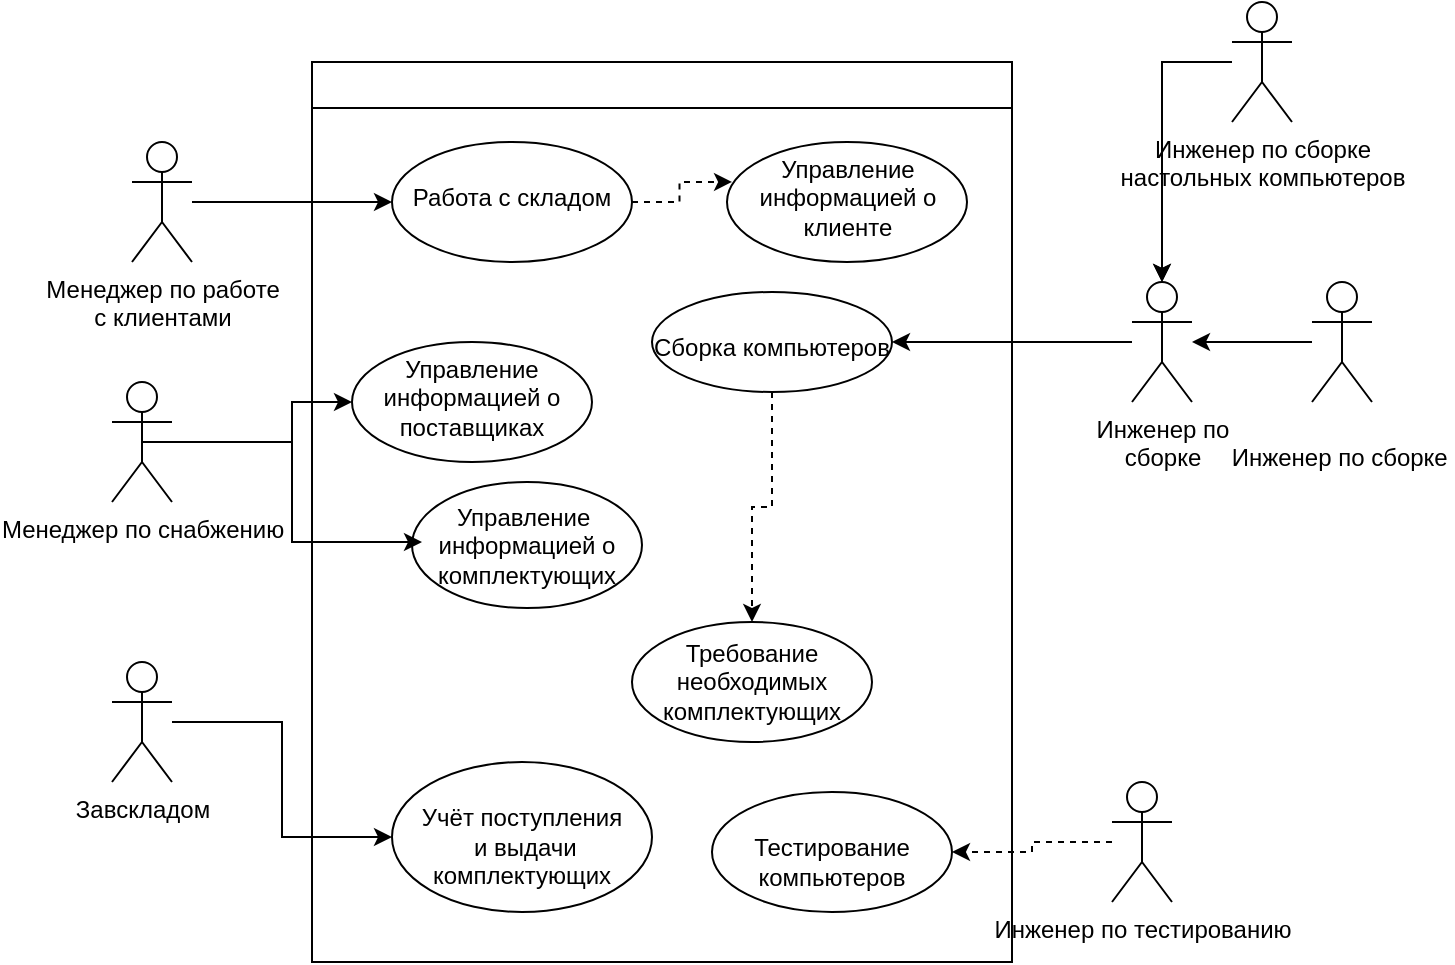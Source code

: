 <mxfile version="20.7.4" type="device"><diagram id="mkaFBt1uHpHFSCWv5zRn" name="Страница 1"><mxGraphModel dx="1454" dy="473" grid="1" gridSize="10" guides="1" tooltips="1" connect="1" arrows="1" fold="1" page="1" pageScale="1" pageWidth="827" pageHeight="1169" math="0" shadow="0"><root><mxCell id="0"/><mxCell id="1" parent="0"/><mxCell id="1uURDah9pJ2b1rGeT5Ur-2" value="" style="swimlane;" parent="1" vertex="1"><mxGeometry x="140" y="190" width="350" height="450" as="geometry"/></mxCell><mxCell id="1uURDah9pJ2b1rGeT5Ur-14" value="&lt;br&gt;Работа с складом" style="ellipse;whiteSpace=wrap;html=1;verticalAlign=top;" parent="1uURDah9pJ2b1rGeT5Ur-2" vertex="1"><mxGeometry x="40" y="40" width="120" height="60" as="geometry"/></mxCell><mxCell id="1uURDah9pJ2b1rGeT5Ur-16" value="Управление информацией о поставщиках" style="ellipse;whiteSpace=wrap;html=1;verticalAlign=top;" parent="1uURDah9pJ2b1rGeT5Ur-2" vertex="1"><mxGeometry x="20" y="140" width="120" height="60" as="geometry"/></mxCell><mxCell id="1uURDah9pJ2b1rGeT5Ur-18" value="&lt;br&gt;Учёт поступления&lt;br&gt;&amp;nbsp;и выдачи комплектующих" style="ellipse;whiteSpace=wrap;html=1;verticalAlign=top;" parent="1uURDah9pJ2b1rGeT5Ur-2" vertex="1"><mxGeometry x="40" y="350" width="130" height="75" as="geometry"/></mxCell><mxCell id="1uURDah9pJ2b1rGeT5Ur-20" value="Управление информацией о клиенте" style="ellipse;whiteSpace=wrap;html=1;verticalAlign=top;" parent="1uURDah9pJ2b1rGeT5Ur-2" vertex="1"><mxGeometry x="207.5" y="40" width="120" height="60" as="geometry"/></mxCell><mxCell id="1uURDah9pJ2b1rGeT5Ur-26" value="&lt;span style=&quot;font-family: Helvetica; font-size: 12px; font-style: normal; font-variant-ligatures: normal; font-variant-caps: normal; font-weight: 400; letter-spacing: normal; orphans: 2; text-align: center; text-indent: 0px; text-transform: none; widows: 2; word-spacing: 0px; -webkit-text-stroke-width: 0px; text-decoration-thickness: initial; text-decoration-style: initial; text-decoration-color: initial; float: none; display: inline !important;&quot;&gt;Управление&lt;span&gt;&amp;nbsp;&lt;br&gt;информацией о комплектующих&lt;/span&gt;&lt;/span&gt;" style="ellipse;whiteSpace=wrap;html=1;labelBackgroundColor=none;fontColor=default;" parent="1uURDah9pJ2b1rGeT5Ur-2" vertex="1"><mxGeometry x="50" y="210" width="115" height="63" as="geometry"/></mxCell><mxCell id="1uURDah9pJ2b1rGeT5Ur-29" value="&lt;br&gt;Сборка компьютеров" style="ellipse;whiteSpace=wrap;html=1;verticalAlign=top;" parent="1uURDah9pJ2b1rGeT5Ur-2" vertex="1"><mxGeometry x="170" y="115" width="120" height="50" as="geometry"/></mxCell><mxCell id="1uURDah9pJ2b1rGeT5Ur-32" value="Требование необходимых комплектующих" style="ellipse;whiteSpace=wrap;html=1;" parent="1uURDah9pJ2b1rGeT5Ur-2" vertex="1"><mxGeometry x="160" y="280" width="120" height="60" as="geometry"/></mxCell><mxCell id="1uURDah9pJ2b1rGeT5Ur-31" value="" style="edgeStyle=orthogonalEdgeStyle;rounded=0;orthogonalLoop=1;jettySize=auto;html=1;dashed=1;" parent="1uURDah9pJ2b1rGeT5Ur-2" source="1uURDah9pJ2b1rGeT5Ur-29" target="1uURDah9pJ2b1rGeT5Ur-32" edge="1"><mxGeometry relative="1" as="geometry"><mxPoint x="300" y="180" as="targetPoint"/></mxGeometry></mxCell><mxCell id="1uURDah9pJ2b1rGeT5Ur-33" value="&lt;br&gt;Тестирование компьютеров" style="ellipse;whiteSpace=wrap;html=1;verticalAlign=top;" parent="1uURDah9pJ2b1rGeT5Ur-2" vertex="1"><mxGeometry x="200" y="365" width="120" height="60" as="geometry"/></mxCell><mxCell id="4T2U1bQzb5B6NWymIQ6j-4" value="" style="edgeStyle=orthogonalEdgeStyle;rounded=0;orthogonalLoop=1;jettySize=auto;html=1;dashed=1;exitX=1;exitY=0.5;exitDx=0;exitDy=0;entryX=0.021;entryY=0.333;entryDx=0;entryDy=0;entryPerimeter=0;" edge="1" parent="1uURDah9pJ2b1rGeT5Ur-2" source="1uURDah9pJ2b1rGeT5Ur-14" target="1uURDah9pJ2b1rGeT5Ur-20"><mxGeometry relative="1" as="geometry"><mxPoint x="240" y="70" as="targetPoint"/><mxPoint x="375" y="145" as="sourcePoint"/></mxGeometry></mxCell><mxCell id="1uURDah9pJ2b1rGeT5Ur-34" value="" style="edgeStyle=orthogonalEdgeStyle;rounded=0;orthogonalLoop=1;jettySize=auto;html=1;dashed=1;" parent="1" source="1uURDah9pJ2b1rGeT5Ur-3" target="1uURDah9pJ2b1rGeT5Ur-33" edge="1"><mxGeometry relative="1" as="geometry"/></mxCell><mxCell id="1uURDah9pJ2b1rGeT5Ur-3" value="Инженер по тестированию" style="shape=umlActor;verticalLabelPosition=bottom;verticalAlign=top;html=1;outlineConnect=0;" parent="1" vertex="1"><mxGeometry x="540" y="550" width="30" height="60" as="geometry"/></mxCell><mxCell id="1uURDah9pJ2b1rGeT5Ur-30" value="" style="edgeStyle=orthogonalEdgeStyle;rounded=0;orthogonalLoop=1;jettySize=auto;html=1;" parent="1" source="1uURDah9pJ2b1rGeT5Ur-4" target="1uURDah9pJ2b1rGeT5Ur-29" edge="1"><mxGeometry relative="1" as="geometry"/></mxCell><mxCell id="1uURDah9pJ2b1rGeT5Ur-4" value="Инженер по &lt;br&gt;сборке" style="shape=umlActor;verticalLabelPosition=bottom;verticalAlign=top;html=1;outlineConnect=0;" parent="1" vertex="1"><mxGeometry x="550" y="300" width="30" height="60" as="geometry"/></mxCell><mxCell id="1uURDah9pJ2b1rGeT5Ur-12" value="" style="edgeStyle=orthogonalEdgeStyle;rounded=0;orthogonalLoop=1;jettySize=auto;html=1;" parent="1" source="1uURDah9pJ2b1rGeT5Ur-5" target="1uURDah9pJ2b1rGeT5Ur-4" edge="1"><mxGeometry relative="1" as="geometry"/></mxCell><mxCell id="1uURDah9pJ2b1rGeT5Ur-5" value="&#10;&lt;span style=&quot;font-family: Helvetica; font-size: 12px; font-style: normal; font-variant-ligatures: normal; font-variant-caps: normal; font-weight: 400; letter-spacing: normal; orphans: 2; text-align: center; text-indent: 0px; text-transform: none; widows: 2; word-spacing: 0px; -webkit-text-stroke-width: 0px; text-decoration-thickness: initial; text-decoration-style: initial; text-decoration-color: initial; float: none; display: inline !important;&quot;&gt;Инженер по сборке&lt;span&gt;&amp;nbsp;&lt;/span&gt;&lt;/span&gt;&#10;&#10;" style="shape=umlActor;verticalLabelPosition=bottom;verticalAlign=top;html=1;outlineConnect=0;fontColor=default;labelBackgroundColor=none;" parent="1" vertex="1"><mxGeometry x="640" y="300" width="30" height="60" as="geometry"/></mxCell><mxCell id="1uURDah9pJ2b1rGeT5Ur-13" value="" style="edgeStyle=orthogonalEdgeStyle;rounded=0;orthogonalLoop=1;jettySize=auto;html=1;" parent="1" source="1uURDah9pJ2b1rGeT5Ur-6" target="1uURDah9pJ2b1rGeT5Ur-4" edge="1"><mxGeometry relative="1" as="geometry"/></mxCell><mxCell id="1uURDah9pJ2b1rGeT5Ur-27" value="" style="edgeStyle=orthogonalEdgeStyle;rounded=0;orthogonalLoop=1;jettySize=auto;html=1;" parent="1" source="1uURDah9pJ2b1rGeT5Ur-6" target="1uURDah9pJ2b1rGeT5Ur-4" edge="1"><mxGeometry relative="1" as="geometry"/></mxCell><mxCell id="1uURDah9pJ2b1rGeT5Ur-6" value="Инженер по сборке &lt;br&gt;настольных компьютеров" style="shape=umlActor;verticalLabelPosition=bottom;verticalAlign=top;html=1;outlineConnect=0;" parent="1" vertex="1"><mxGeometry x="600" y="160" width="30" height="60" as="geometry"/></mxCell><mxCell id="1uURDah9pJ2b1rGeT5Ur-19" value="" style="edgeStyle=orthogonalEdgeStyle;rounded=0;orthogonalLoop=1;jettySize=auto;html=1;" parent="1" source="1uURDah9pJ2b1rGeT5Ur-7" target="1uURDah9pJ2b1rGeT5Ur-18" edge="1"><mxGeometry relative="1" as="geometry"/></mxCell><mxCell id="1uURDah9pJ2b1rGeT5Ur-7" value="Завскладом" style="shape=umlActor;verticalLabelPosition=bottom;verticalAlign=top;html=1;outlineConnect=0;" parent="1" vertex="1"><mxGeometry x="40" y="490" width="30" height="60" as="geometry"/></mxCell><mxCell id="1uURDah9pJ2b1rGeT5Ur-17" value="" style="edgeStyle=orthogonalEdgeStyle;rounded=0;orthogonalLoop=1;jettySize=auto;html=1;" parent="1" source="1uURDah9pJ2b1rGeT5Ur-8" target="1uURDah9pJ2b1rGeT5Ur-16" edge="1"><mxGeometry relative="1" as="geometry"><Array as="points"><mxPoint x="130" y="380"/><mxPoint x="130" y="360"/></Array></mxGeometry></mxCell><mxCell id="1uURDah9pJ2b1rGeT5Ur-25" style="edgeStyle=orthogonalEdgeStyle;rounded=0;orthogonalLoop=1;jettySize=auto;html=1;exitX=0.5;exitY=0.5;exitDx=0;exitDy=0;exitPerimeter=0;" parent="1" source="1uURDah9pJ2b1rGeT5Ur-8" edge="1"><mxGeometry relative="1" as="geometry"><mxPoint x="195" y="430" as="targetPoint"/><Array as="points"><mxPoint x="130" y="380"/><mxPoint x="130" y="430"/></Array></mxGeometry></mxCell><mxCell id="1uURDah9pJ2b1rGeT5Ur-8" value="Менеджер по&amp;nbsp;снабжению" style="shape=umlActor;verticalLabelPosition=bottom;verticalAlign=top;html=1;outlineConnect=0;" parent="1" vertex="1"><mxGeometry x="40" y="350" width="30" height="60" as="geometry"/></mxCell><mxCell id="1uURDah9pJ2b1rGeT5Ur-15" value="" style="edgeStyle=orthogonalEdgeStyle;rounded=0;orthogonalLoop=1;jettySize=auto;html=1;" parent="1" source="1uURDah9pJ2b1rGeT5Ur-9" target="1uURDah9pJ2b1rGeT5Ur-14" edge="1"><mxGeometry relative="1" as="geometry"/></mxCell><mxCell id="1uURDah9pJ2b1rGeT5Ur-9" value="Менеджер по работе&lt;br&gt;с клиентами" style="shape=umlActor;verticalLabelPosition=bottom;verticalAlign=top;html=1;outlineConnect=0;" parent="1" vertex="1"><mxGeometry x="50" y="230" width="30" height="60" as="geometry"/></mxCell></root></mxGraphModel></diagram></mxfile>